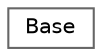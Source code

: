 digraph "Graphical Class Hierarchy"
{
 // LATEX_PDF_SIZE
  bgcolor="transparent";
  edge [fontname=Helvetica,fontsize=10,labelfontname=Helvetica,labelfontsize=10];
  node [fontname=Helvetica,fontsize=10,shape=box,height=0.2,width=0.4];
  rankdir="LR";
  Node0 [label="Base",height=0.2,width=0.4,color="grey40", fillcolor="white", style="filled",URL="$classBase.html",tooltip="Underlying interface to all sensors."];
}

